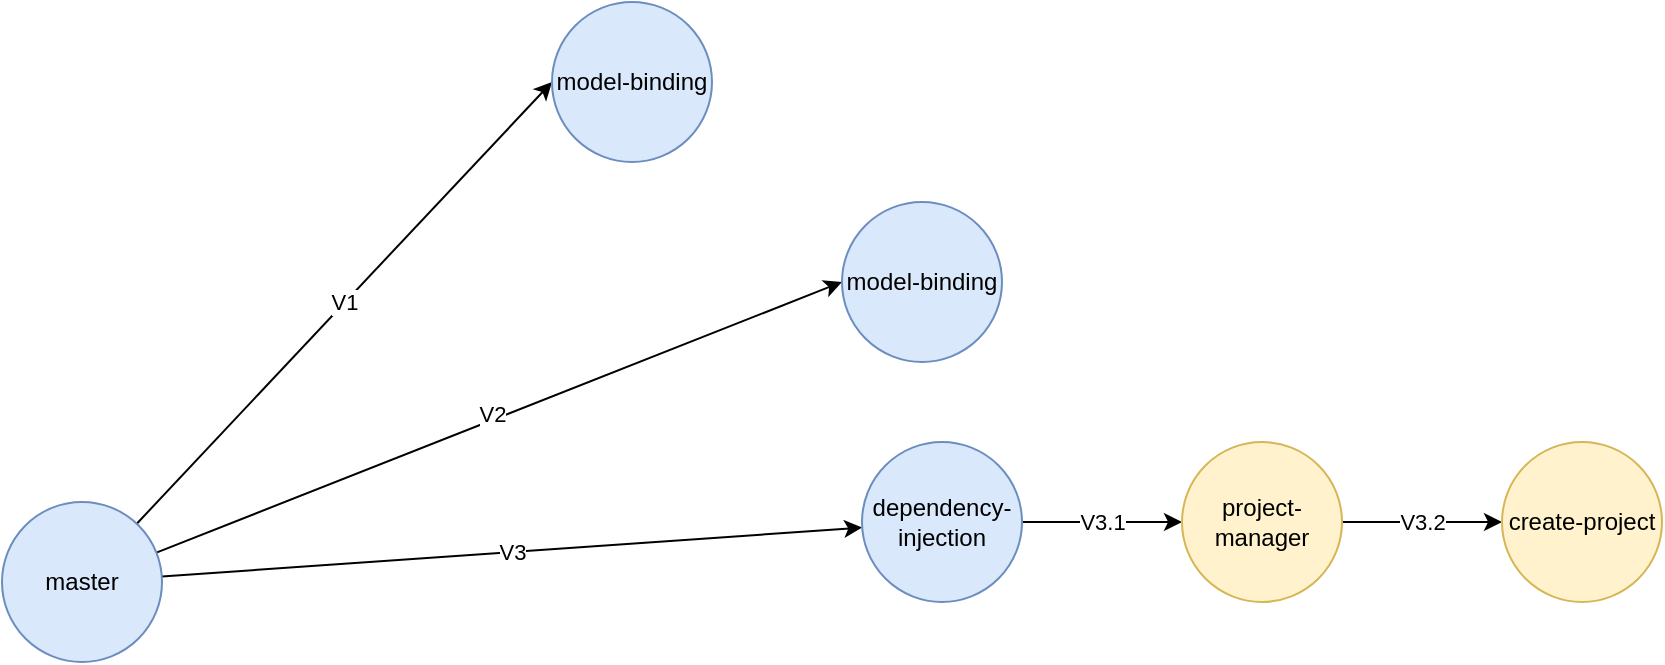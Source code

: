 <mxfile version="25.0.2">
  <diagram name="Page-1" id="Iyse95Z_H3U2H-QRPCRA">
    <mxGraphModel dx="1434" dy="836" grid="1" gridSize="10" guides="1" tooltips="1" connect="1" arrows="1" fold="1" page="1" pageScale="1" pageWidth="850" pageHeight="1100" math="0" shadow="0">
      <root>
        <mxCell id="0" />
        <mxCell id="1" parent="0" />
        <mxCell id="Bxe-ouqgf_bkoK39uHbJ-4" value="V1" style="rounded=0;orthogonalLoop=1;jettySize=auto;html=1;entryX=0;entryY=0.5;entryDx=0;entryDy=0;" parent="1" source="Bxe-ouqgf_bkoK39uHbJ-1" target="Bxe-ouqgf_bkoK39uHbJ-3" edge="1">
          <mxGeometry relative="1" as="geometry" />
        </mxCell>
        <mxCell id="BesWWunmjQ2YyXoMwg77-1" style="rounded=0;orthogonalLoop=1;jettySize=auto;html=1;entryX=0;entryY=0.5;entryDx=0;entryDy=0;" edge="1" parent="1" source="Bxe-ouqgf_bkoK39uHbJ-1" target="Bxe-ouqgf_bkoK39uHbJ-6">
          <mxGeometry relative="1" as="geometry" />
        </mxCell>
        <mxCell id="BesWWunmjQ2YyXoMwg77-2" value="V2" style="edgeLabel;html=1;align=center;verticalAlign=middle;resizable=0;points=[];" vertex="1" connectable="0" parent="BesWWunmjQ2YyXoMwg77-1">
          <mxGeometry x="-0.015" y="3" relative="1" as="geometry">
            <mxPoint as="offset" />
          </mxGeometry>
        </mxCell>
        <mxCell id="BesWWunmjQ2YyXoMwg77-4" value="V3" style="rounded=0;orthogonalLoop=1;jettySize=auto;html=1;" edge="1" parent="1" source="Bxe-ouqgf_bkoK39uHbJ-1" target="BesWWunmjQ2YyXoMwg77-3">
          <mxGeometry relative="1" as="geometry" />
        </mxCell>
        <mxCell id="Bxe-ouqgf_bkoK39uHbJ-1" value="master" style="ellipse;whiteSpace=wrap;html=1;fillColor=#dae8fc;strokeColor=#6c8ebf;" parent="1" vertex="1">
          <mxGeometry x="110" y="380" width="80" height="80" as="geometry" />
        </mxCell>
        <mxCell id="Bxe-ouqgf_bkoK39uHbJ-3" value="model-binding" style="ellipse;whiteSpace=wrap;html=1;fillColor=#dae8fc;strokeColor=#6c8ebf;" parent="1" vertex="1">
          <mxGeometry x="385" y="130" width="80" height="80" as="geometry" />
        </mxCell>
        <mxCell id="Bxe-ouqgf_bkoK39uHbJ-6" value="model-binding" style="ellipse;whiteSpace=wrap;html=1;fillColor=#dae8fc;strokeColor=#6c8ebf;" parent="1" vertex="1">
          <mxGeometry x="530" y="230" width="80" height="80" as="geometry" />
        </mxCell>
        <mxCell id="BesWWunmjQ2YyXoMwg77-7" value="V3.1" style="edgeStyle=orthogonalEdgeStyle;rounded=0;orthogonalLoop=1;jettySize=auto;html=1;entryX=0;entryY=0.5;entryDx=0;entryDy=0;" edge="1" parent="1" source="BesWWunmjQ2YyXoMwg77-3" target="BesWWunmjQ2YyXoMwg77-6">
          <mxGeometry relative="1" as="geometry" />
        </mxCell>
        <mxCell id="BesWWunmjQ2YyXoMwg77-3" value="dependency-injection" style="ellipse;whiteSpace=wrap;html=1;fillColor=#dae8fc;strokeColor=#6c8ebf;" vertex="1" parent="1">
          <mxGeometry x="540" y="350" width="80" height="80" as="geometry" />
        </mxCell>
        <mxCell id="BesWWunmjQ2YyXoMwg77-9" value="V3.2" style="edgeStyle=orthogonalEdgeStyle;rounded=0;orthogonalLoop=1;jettySize=auto;html=1;" edge="1" parent="1" source="BesWWunmjQ2YyXoMwg77-6" target="BesWWunmjQ2YyXoMwg77-8">
          <mxGeometry relative="1" as="geometry" />
        </mxCell>
        <mxCell id="BesWWunmjQ2YyXoMwg77-6" value="project-manager" style="ellipse;whiteSpace=wrap;html=1;fillColor=#fff2cc;strokeColor=#d6b656;" vertex="1" parent="1">
          <mxGeometry x="700" y="350" width="80" height="80" as="geometry" />
        </mxCell>
        <mxCell id="BesWWunmjQ2YyXoMwg77-8" value="create-project" style="ellipse;whiteSpace=wrap;html=1;fillColor=#fff2cc;strokeColor=#d6b656;" vertex="1" parent="1">
          <mxGeometry x="860" y="350" width="80" height="80" as="geometry" />
        </mxCell>
      </root>
    </mxGraphModel>
  </diagram>
</mxfile>
